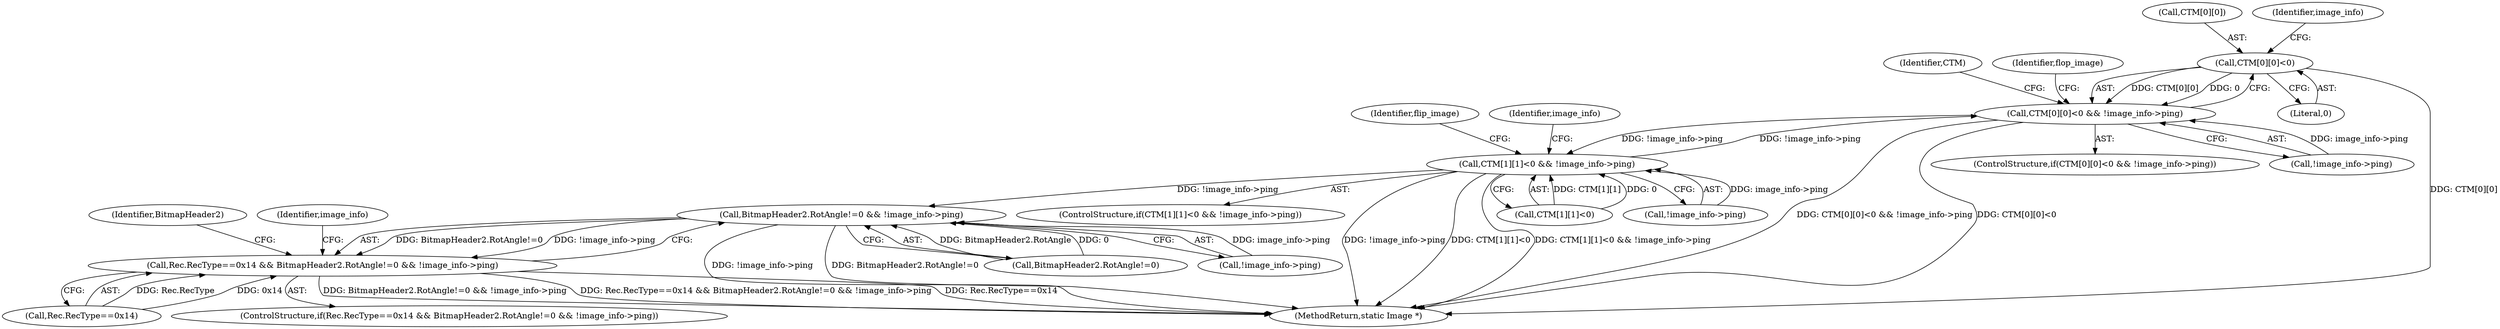 digraph "0_ImageMagick_d9b2209a69ee90d8df81fb124eb66f593eb9f599_0@array" {
"1001632" [label="(Call,CTM[0][0]<0)"];
"1001631" [label="(Call,CTM[0][0]<0 && !image_info->ping)"];
"1001670" [label="(Call,CTM[1][1]<0 && !image_info->ping)"];
"1001015" [label="(Call,BitmapHeader2.RotAngle!=0 && !image_info->ping)"];
"1001009" [label="(Call,Rec.RecType==0x14 && BitmapHeader2.RotAngle!=0 && !image_info->ping)"];
"1001029" [label="(Identifier,BitmapHeader2)"];
"1001632" [label="(Call,CTM[0][0]<0)"];
"1001669" [label="(ControlStructure,if(CTM[1][1]<0 && !image_info->ping))"];
"1001671" [label="(Call,CTM[1][1]<0)"];
"1001631" [label="(Call,CTM[0][0]<0 && !image_info->ping)"];
"1001638" [label="(Literal,0)"];
"1001674" [label="(Identifier,CTM)"];
"1001685" [label="(Identifier,flip_image)"];
"1001016" [label="(Call,BitmapHeader2.RotAngle!=0)"];
"1001128" [label="(Identifier,image_info)"];
"1001015" [label="(Call,BitmapHeader2.RotAngle!=0 && !image_info->ping)"];
"1001709" [label="(Identifier,image_info)"];
"1001010" [label="(Call,Rec.RecType==0x14)"];
"1001914" [label="(MethodReturn,static Image *)"];
"1001009" [label="(Call,Rec.RecType==0x14 && BitmapHeader2.RotAngle!=0 && !image_info->ping)"];
"1001630" [label="(ControlStructure,if(CTM[0][0]<0 && !image_info->ping))"];
"1001633" [label="(Call,CTM[0][0])"];
"1001641" [label="(Identifier,image_info)"];
"1001008" [label="(ControlStructure,if(Rec.RecType==0x14 && BitmapHeader2.RotAngle!=0 && !image_info->ping))"];
"1001670" [label="(Call,CTM[1][1]<0 && !image_info->ping)"];
"1001639" [label="(Call,!image_info->ping)"];
"1001646" [label="(Identifier,flop_image)"];
"1001021" [label="(Call,!image_info->ping)"];
"1001678" [label="(Call,!image_info->ping)"];
"1001632" -> "1001631"  [label="AST: "];
"1001632" -> "1001638"  [label="CFG: "];
"1001633" -> "1001632"  [label="AST: "];
"1001638" -> "1001632"  [label="AST: "];
"1001641" -> "1001632"  [label="CFG: "];
"1001631" -> "1001632"  [label="CFG: "];
"1001632" -> "1001914"  [label="DDG: CTM[0][0]"];
"1001632" -> "1001631"  [label="DDG: CTM[0][0]"];
"1001632" -> "1001631"  [label="DDG: 0"];
"1001631" -> "1001630"  [label="AST: "];
"1001631" -> "1001639"  [label="CFG: "];
"1001639" -> "1001631"  [label="AST: "];
"1001646" -> "1001631"  [label="CFG: "];
"1001674" -> "1001631"  [label="CFG: "];
"1001631" -> "1001914"  [label="DDG: CTM[0][0]<0 && !image_info->ping"];
"1001631" -> "1001914"  [label="DDG: CTM[0][0]<0"];
"1001639" -> "1001631"  [label="DDG: image_info->ping"];
"1001670" -> "1001631"  [label="DDG: !image_info->ping"];
"1001631" -> "1001670"  [label="DDG: !image_info->ping"];
"1001670" -> "1001669"  [label="AST: "];
"1001670" -> "1001671"  [label="CFG: "];
"1001670" -> "1001678"  [label="CFG: "];
"1001671" -> "1001670"  [label="AST: "];
"1001678" -> "1001670"  [label="AST: "];
"1001685" -> "1001670"  [label="CFG: "];
"1001709" -> "1001670"  [label="CFG: "];
"1001670" -> "1001914"  [label="DDG: !image_info->ping"];
"1001670" -> "1001914"  [label="DDG: CTM[1][1]<0"];
"1001670" -> "1001914"  [label="DDG: CTM[1][1]<0 && !image_info->ping"];
"1001670" -> "1001015"  [label="DDG: !image_info->ping"];
"1001671" -> "1001670"  [label="DDG: CTM[1][1]"];
"1001671" -> "1001670"  [label="DDG: 0"];
"1001678" -> "1001670"  [label="DDG: image_info->ping"];
"1001015" -> "1001009"  [label="AST: "];
"1001015" -> "1001016"  [label="CFG: "];
"1001015" -> "1001021"  [label="CFG: "];
"1001016" -> "1001015"  [label="AST: "];
"1001021" -> "1001015"  [label="AST: "];
"1001009" -> "1001015"  [label="CFG: "];
"1001015" -> "1001914"  [label="DDG: !image_info->ping"];
"1001015" -> "1001914"  [label="DDG: BitmapHeader2.RotAngle!=0"];
"1001015" -> "1001009"  [label="DDG: BitmapHeader2.RotAngle!=0"];
"1001015" -> "1001009"  [label="DDG: !image_info->ping"];
"1001016" -> "1001015"  [label="DDG: BitmapHeader2.RotAngle"];
"1001016" -> "1001015"  [label="DDG: 0"];
"1001021" -> "1001015"  [label="DDG: image_info->ping"];
"1001009" -> "1001008"  [label="AST: "];
"1001009" -> "1001010"  [label="CFG: "];
"1001010" -> "1001009"  [label="AST: "];
"1001029" -> "1001009"  [label="CFG: "];
"1001128" -> "1001009"  [label="CFG: "];
"1001009" -> "1001914"  [label="DDG: BitmapHeader2.RotAngle!=0 && !image_info->ping"];
"1001009" -> "1001914"  [label="DDG: Rec.RecType==0x14 && BitmapHeader2.RotAngle!=0 && !image_info->ping"];
"1001009" -> "1001914"  [label="DDG: Rec.RecType==0x14"];
"1001010" -> "1001009"  [label="DDG: Rec.RecType"];
"1001010" -> "1001009"  [label="DDG: 0x14"];
}
